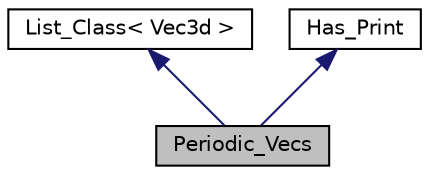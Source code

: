 digraph "Periodic_Vecs"
{
  edge [fontname="Helvetica",fontsize="10",labelfontname="Helvetica",labelfontsize="10"];
  node [fontname="Helvetica",fontsize="10",shape=record];
  Node1 [label="Periodic_Vecs",height=0.2,width=0.4,color="black", fillcolor="grey75", style="filled", fontcolor="black"];
  Node2 -> Node1 [dir="back",color="midnightblue",fontsize="10",style="solid",fontname="Helvetica"];
  Node2 [label="List_Class\< Vec3d \>",height=0.2,width=0.4,color="black", fillcolor="white", style="filled",URL="$classList__Class.html"];
  Node3 -> Node1 [dir="back",color="midnightblue",fontsize="10",style="solid",fontname="Helvetica"];
  Node3 [label="Has_Print",height=0.2,width=0.4,color="black", fillcolor="white", style="filled",URL="$classHas__Print.html",tooltip="Interface for classes that have a \"print\" function. "];
}
